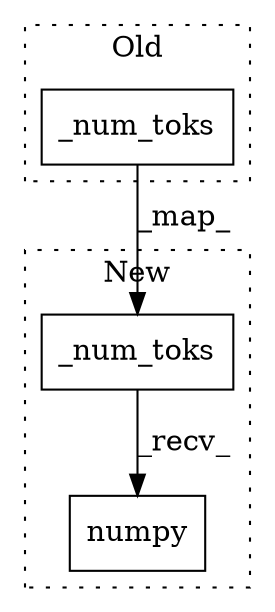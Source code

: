 digraph G {
subgraph cluster0 {
1 [label="_num_toks" a="32" s="7176,7187" l="10,1" shape="box"];
label = "Old";
style="dotted";
}
subgraph cluster1 {
2 [label="_num_toks" a="32" s="7123,7134" l="10,1" shape="box"];
3 [label="numpy" a="32" s="7243" l="7" shape="box"];
label = "New";
style="dotted";
}
1 -> 2 [label="_map_"];
2 -> 3 [label="_recv_"];
}